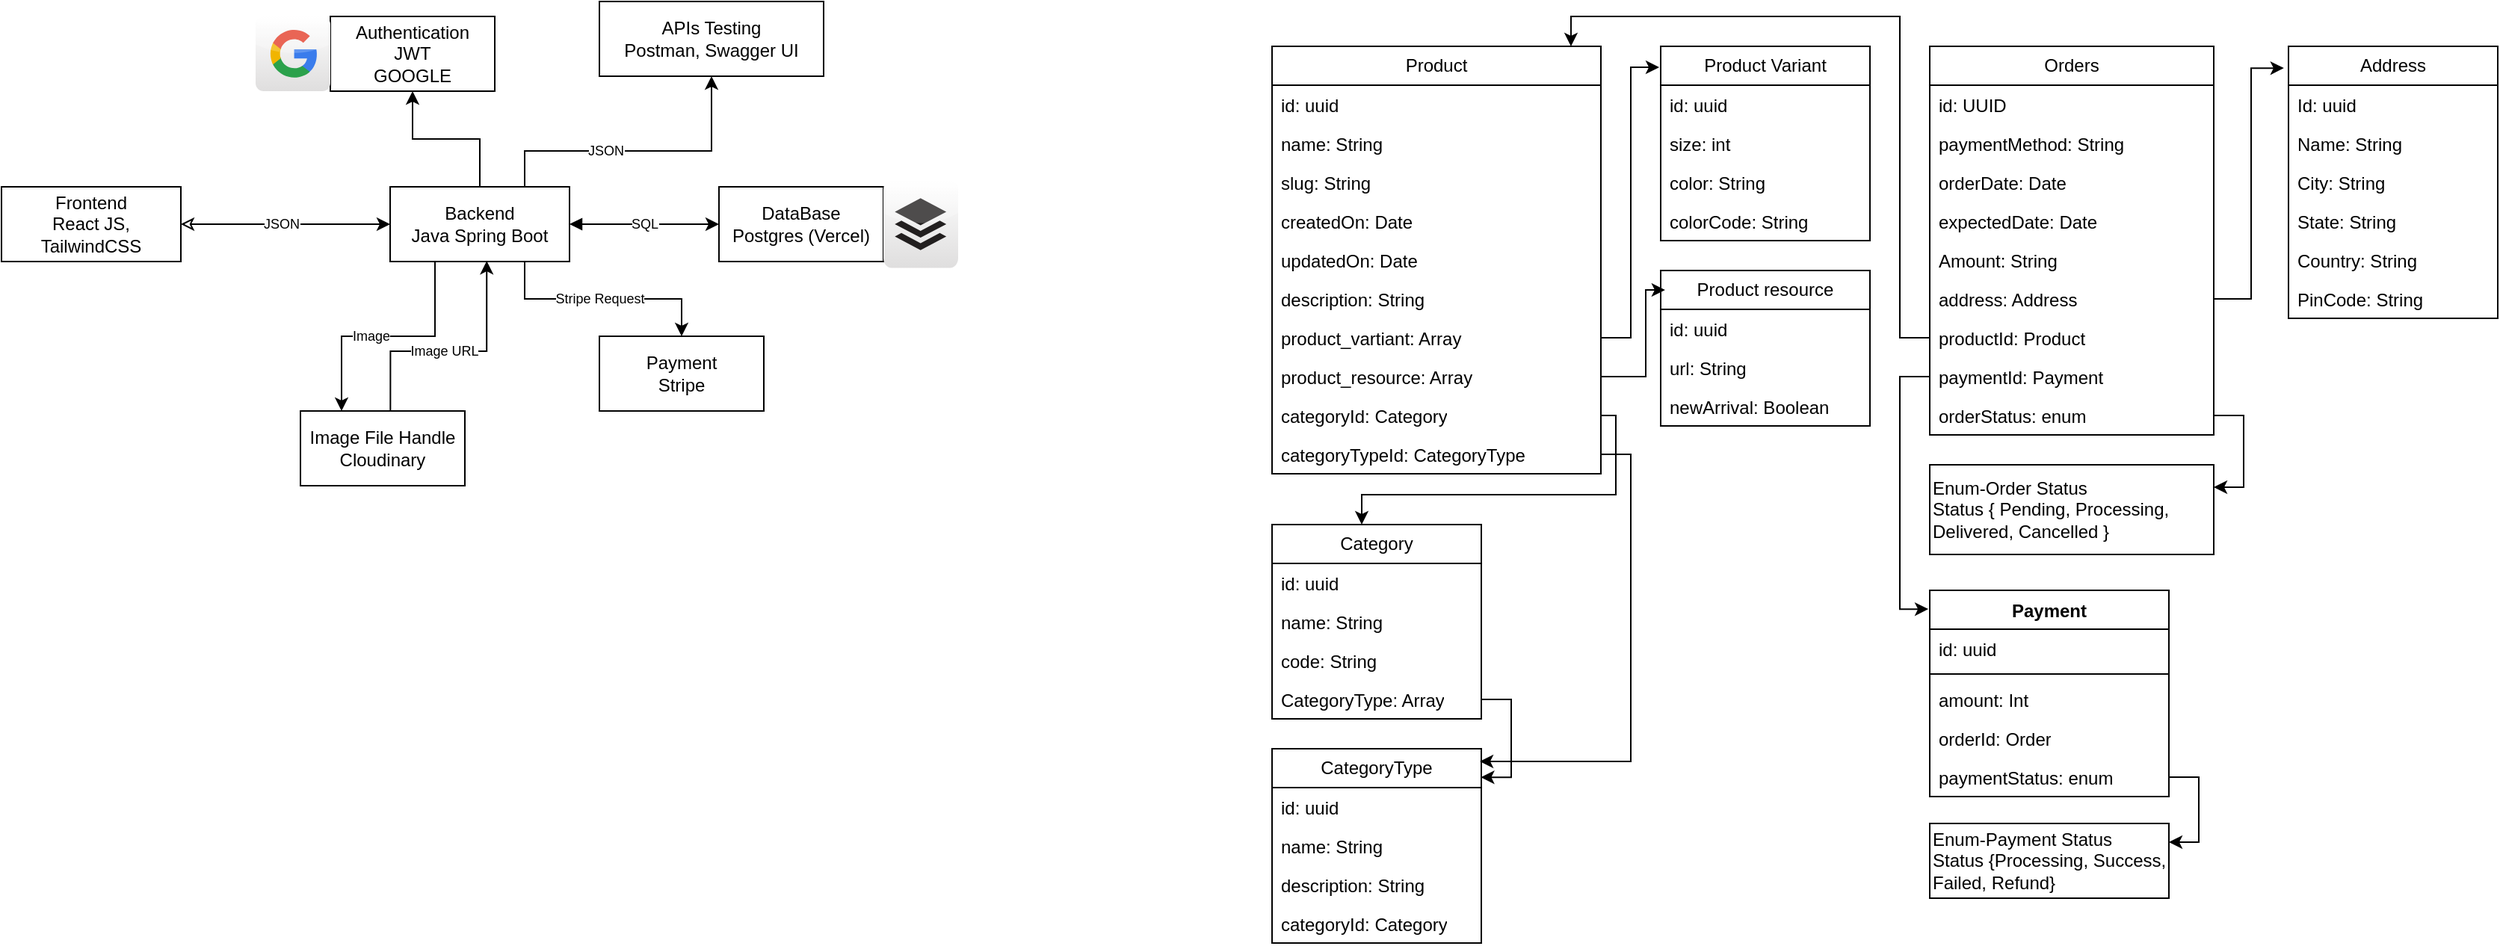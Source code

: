 <mxfile version="28.2.5">
  <diagram name="Page-1" id="CezI7-oRxNXfgZPD77D8">
    <mxGraphModel dx="2795" dy="635" grid="1" gridSize="10" guides="1" tooltips="1" connect="1" arrows="1" fold="1" page="1" pageScale="1" pageWidth="850" pageHeight="1100" background="#ffffff" math="0" shadow="0">
      <root>
        <mxCell id="0" />
        <mxCell id="1" parent="0" />
        <mxCell id="Wd_ysLeieM3UQZ-L9jFX-2" value="Orders" style="swimlane;fontStyle=0;childLayout=stackLayout;horizontal=1;startSize=26;fillColor=none;horizontalStack=0;resizeParent=1;resizeParentMax=0;resizeLast=0;collapsible=1;marginBottom=0;whiteSpace=wrap;html=1;" parent="1" vertex="1">
          <mxGeometry x="-400" y="40" width="190" height="260" as="geometry" />
        </mxCell>
        <mxCell id="Wd_ysLeieM3UQZ-L9jFX-3" value="id: UUID" style="text;strokeColor=none;fillColor=none;align=left;verticalAlign=top;spacingLeft=4;spacingRight=4;overflow=hidden;rotatable=0;points=[[0,0.5],[1,0.5]];portConstraint=eastwest;whiteSpace=wrap;html=1;" parent="Wd_ysLeieM3UQZ-L9jFX-2" vertex="1">
          <mxGeometry y="26" width="190" height="26" as="geometry" />
        </mxCell>
        <mxCell id="Wd_ysLeieM3UQZ-L9jFX-4" value="paymentMethod: String&lt;div&gt;&lt;br&gt;&lt;/div&gt;" style="text;strokeColor=none;fillColor=none;align=left;verticalAlign=top;spacingLeft=4;spacingRight=4;overflow=hidden;rotatable=0;points=[[0,0.5],[1,0.5]];portConstraint=eastwest;whiteSpace=wrap;html=1;" parent="Wd_ysLeieM3UQZ-L9jFX-2" vertex="1">
          <mxGeometry y="52" width="190" height="26" as="geometry" />
        </mxCell>
        <mxCell id="Wd_ysLeieM3UQZ-L9jFX-5" value="orderDate: Date" style="text;strokeColor=none;fillColor=none;align=left;verticalAlign=top;spacingLeft=4;spacingRight=4;overflow=hidden;rotatable=0;points=[[0,0.5],[1,0.5]];portConstraint=eastwest;whiteSpace=wrap;html=1;" parent="Wd_ysLeieM3UQZ-L9jFX-2" vertex="1">
          <mxGeometry y="78" width="190" height="26" as="geometry" />
        </mxCell>
        <mxCell id="Wd_ysLeieM3UQZ-L9jFX-10" value="expectedDate: Date" style="text;strokeColor=none;fillColor=none;align=left;verticalAlign=top;spacingLeft=4;spacingRight=4;overflow=hidden;rotatable=0;points=[[0,0.5],[1,0.5]];portConstraint=eastwest;whiteSpace=wrap;html=1;" parent="Wd_ysLeieM3UQZ-L9jFX-2" vertex="1">
          <mxGeometry y="104" width="190" height="26" as="geometry" />
        </mxCell>
        <mxCell id="Wd_ysLeieM3UQZ-L9jFX-11" value="Amount: String" style="text;strokeColor=none;fillColor=none;align=left;verticalAlign=top;spacingLeft=4;spacingRight=4;overflow=hidden;rotatable=0;points=[[0,0.5],[1,0.5]];portConstraint=eastwest;whiteSpace=wrap;html=1;" parent="Wd_ysLeieM3UQZ-L9jFX-2" vertex="1">
          <mxGeometry y="130" width="190" height="26" as="geometry" />
        </mxCell>
        <mxCell id="Wd_ysLeieM3UQZ-L9jFX-13" value="address: Address" style="text;strokeColor=none;fillColor=none;align=left;verticalAlign=top;spacingLeft=4;spacingRight=4;overflow=hidden;rotatable=0;points=[[0,0.5],[1,0.5]];portConstraint=eastwest;whiteSpace=wrap;html=1;" parent="Wd_ysLeieM3UQZ-L9jFX-2" vertex="1">
          <mxGeometry y="156" width="190" height="26" as="geometry" />
        </mxCell>
        <mxCell id="vIS2w4NYdQddxpPopDAP-3" value="productId: Product" style="text;strokeColor=none;fillColor=none;align=left;verticalAlign=top;spacingLeft=4;spacingRight=4;overflow=hidden;rotatable=0;points=[[0,0.5],[1,0.5]];portConstraint=eastwest;whiteSpace=wrap;html=1;" vertex="1" parent="Wd_ysLeieM3UQZ-L9jFX-2">
          <mxGeometry y="182" width="190" height="26" as="geometry" />
        </mxCell>
        <mxCell id="vIS2w4NYdQddxpPopDAP-5" value="paymentId: Payment" style="text;strokeColor=none;fillColor=none;align=left;verticalAlign=top;spacingLeft=4;spacingRight=4;overflow=hidden;rotatable=0;points=[[0,0.5],[1,0.5]];portConstraint=eastwest;whiteSpace=wrap;html=1;" vertex="1" parent="Wd_ysLeieM3UQZ-L9jFX-2">
          <mxGeometry y="208" width="190" height="26" as="geometry" />
        </mxCell>
        <mxCell id="Wd_ysLeieM3UQZ-L9jFX-12" value="orderStatus: enum" style="text;strokeColor=none;fillColor=none;align=left;verticalAlign=top;spacingLeft=4;spacingRight=4;overflow=hidden;rotatable=0;points=[[0,0.5],[1,0.5]];portConstraint=eastwest;whiteSpace=wrap;html=1;" parent="Wd_ysLeieM3UQZ-L9jFX-2" vertex="1">
          <mxGeometry y="234" width="190" height="26" as="geometry" />
        </mxCell>
        <mxCell id="Wd_ysLeieM3UQZ-L9jFX-7" value="Enum-Order Status&lt;div&gt;Status { Pending, Processing, Delivered, Cancelled }&lt;/div&gt;" style="html=1;whiteSpace=wrap;align=left;" parent="1" vertex="1">
          <mxGeometry x="-400" y="320" width="190" height="60" as="geometry" />
        </mxCell>
        <mxCell id="Wd_ysLeieM3UQZ-L9jFX-19" value="Address" style="swimlane;fontStyle=0;childLayout=stackLayout;horizontal=1;startSize=26;fillColor=none;horizontalStack=0;resizeParent=1;resizeParentMax=0;resizeLast=0;collapsible=1;marginBottom=0;whiteSpace=wrap;html=1;" parent="1" vertex="1">
          <mxGeometry x="-160" y="40" width="140" height="182" as="geometry" />
        </mxCell>
        <mxCell id="Wd_ysLeieM3UQZ-L9jFX-20" value="Id: uuid" style="text;strokeColor=none;fillColor=none;align=left;verticalAlign=top;spacingLeft=4;spacingRight=4;overflow=hidden;rotatable=0;points=[[0,0.5],[1,0.5]];portConstraint=eastwest;whiteSpace=wrap;html=1;" parent="Wd_ysLeieM3UQZ-L9jFX-19" vertex="1">
          <mxGeometry y="26" width="140" height="26" as="geometry" />
        </mxCell>
        <mxCell id="Wd_ysLeieM3UQZ-L9jFX-21" value="Name: String" style="text;strokeColor=none;fillColor=none;align=left;verticalAlign=top;spacingLeft=4;spacingRight=4;overflow=hidden;rotatable=0;points=[[0,0.5],[1,0.5]];portConstraint=eastwest;whiteSpace=wrap;html=1;" parent="Wd_ysLeieM3UQZ-L9jFX-19" vertex="1">
          <mxGeometry y="52" width="140" height="26" as="geometry" />
        </mxCell>
        <mxCell id="Wd_ysLeieM3UQZ-L9jFX-22" value="City: String" style="text;strokeColor=none;fillColor=none;align=left;verticalAlign=top;spacingLeft=4;spacingRight=4;overflow=hidden;rotatable=0;points=[[0,0.5],[1,0.5]];portConstraint=eastwest;whiteSpace=wrap;html=1;" parent="Wd_ysLeieM3UQZ-L9jFX-19" vertex="1">
          <mxGeometry y="78" width="140" height="26" as="geometry" />
        </mxCell>
        <mxCell id="Wd_ysLeieM3UQZ-L9jFX-23" value="State: String" style="text;strokeColor=none;fillColor=none;align=left;verticalAlign=top;spacingLeft=4;spacingRight=4;overflow=hidden;rotatable=0;points=[[0,0.5],[1,0.5]];portConstraint=eastwest;whiteSpace=wrap;html=1;" parent="Wd_ysLeieM3UQZ-L9jFX-19" vertex="1">
          <mxGeometry y="104" width="140" height="26" as="geometry" />
        </mxCell>
        <mxCell id="Wd_ysLeieM3UQZ-L9jFX-24" value="Country: String" style="text;strokeColor=none;fillColor=none;align=left;verticalAlign=top;spacingLeft=4;spacingRight=4;overflow=hidden;rotatable=0;points=[[0,0.5],[1,0.5]];portConstraint=eastwest;whiteSpace=wrap;html=1;" parent="Wd_ysLeieM3UQZ-L9jFX-19" vertex="1">
          <mxGeometry y="130" width="140" height="26" as="geometry" />
        </mxCell>
        <mxCell id="Wd_ysLeieM3UQZ-L9jFX-25" value="PinCode: String" style="text;strokeColor=none;fillColor=none;align=left;verticalAlign=top;spacingLeft=4;spacingRight=4;overflow=hidden;rotatable=0;points=[[0,0.5],[1,0.5]];portConstraint=eastwest;whiteSpace=wrap;html=1;" parent="Wd_ysLeieM3UQZ-L9jFX-19" vertex="1">
          <mxGeometry y="156" width="140" height="26" as="geometry" />
        </mxCell>
        <mxCell id="Wd_ysLeieM3UQZ-L9jFX-27" value="Product" style="swimlane;fontStyle=0;childLayout=stackLayout;horizontal=1;startSize=26;fillColor=none;horizontalStack=0;resizeParent=1;resizeParentMax=0;resizeLast=0;collapsible=1;marginBottom=0;whiteSpace=wrap;html=1;" parent="1" vertex="1">
          <mxGeometry x="-840" y="40" width="220" height="286" as="geometry" />
        </mxCell>
        <mxCell id="Wd_ysLeieM3UQZ-L9jFX-28" value="id: uuid" style="text;strokeColor=none;fillColor=none;align=left;verticalAlign=top;spacingLeft=4;spacingRight=4;overflow=hidden;rotatable=0;points=[[0,0.5],[1,0.5]];portConstraint=eastwest;whiteSpace=wrap;html=1;" parent="Wd_ysLeieM3UQZ-L9jFX-27" vertex="1">
          <mxGeometry y="26" width="220" height="26" as="geometry" />
        </mxCell>
        <mxCell id="Wd_ysLeieM3UQZ-L9jFX-29" value="name: String" style="text;strokeColor=none;fillColor=none;align=left;verticalAlign=top;spacingLeft=4;spacingRight=4;overflow=hidden;rotatable=0;points=[[0,0.5],[1,0.5]];portConstraint=eastwest;whiteSpace=wrap;html=1;" parent="Wd_ysLeieM3UQZ-L9jFX-27" vertex="1">
          <mxGeometry y="52" width="220" height="26" as="geometry" />
        </mxCell>
        <mxCell id="Wd_ysLeieM3UQZ-L9jFX-30" value="slug:&lt;span style=&quot;color: rgba(0, 0, 0, 0); font-family: monospace; font-size: 0px; text-wrap-mode: nowrap;&quot;&gt;%3CmxGraphModel%3E%3Croot%3E%3CmxCell%20id%3D%220%22%2F%3E%3CmxCell%20id%3D%221%22%20parent%3D%220%22%2F%3E%3CmxCell%20id%3D%222%22%20value%3D%22color%3A%20String%22%20style%3D%22text%3BstrokeColor%3Dnone%3BfillColor%3Dnone%3Balign%3Dleft%3BverticalAlign%3Dtop%3BspacingLeft%3D4%3BspacingRight%3D4%3Boverflow%3Dhidden%3Brotatable%3D0%3Bpoints%3D%5B%5B0%2C0.5%5D%2C%5B1%2C0.5%5D%5D%3BportConstraint%3Deastwest%3BwhiteSpace%3Dwrap%3Bhtml%3D1%3B%22%20vertex%3D%221%22%20parent%3D%221%22%3E%3CmxGeometry%20x%3D%22-680%22%20y%3D%22478%22%20width%3D%22140%22%20height%3D%2226%22%20as%3D%22geometry%22%2F%3E%3C%2FmxCell%3E%3C%2Froot%3E%3C%2FmxGraphModel%3E&lt;/span&gt;&amp;nbsp;String&lt;span style=&quot;color: rgba(0, 0, 0, 0); font-family: monospace; font-size: 0px; text-wrap-mode: nowrap;&quot;&gt;%3CmxGraphModel%3E%3Croot%3E%3CmxCell%20id%3D%220%22%2F%3E%3CmxCell%20id%3D%221%22%20parent%3D%220%22%2F%3E%3CmxCell%20id%3D%222%22%20value%3D%22color%3A%20String%22%20style%3D%22text%3BstrokeColor%3Dnone%3BfillColor%3Dnone%3Balign%3Dleft%3BverticalAlign%3Dtop%3BspacingLeft%3D4%3BspacingRight%3D4%3Boverflow%3Dhidden%3Brotatable%3D0%3Bpoints%3D%5B%5B0%2C0.5%5D%2C%5B1%2C0.5%5D%5D%3BportConstraint%3Deastwest%3BwhiteSpace%3Dwrap%3Bhtml%3D1%3B%22%20vertex%3D%221%22%20parent%3D%221%22%3E%3CmxGeometry%20x%3D%22-680%22%20y%3D%22478%22%20width%3D%22140%22%20height%3D%2226%22%20as%3D%22geometry%22%2F%3E%3C%2FmxCell%3E%3C%2Froot%3E%3C%2FmxGraphModel%3E&lt;/span&gt;" style="text;strokeColor=none;fillColor=none;align=left;verticalAlign=top;spacingLeft=4;spacingRight=4;overflow=hidden;rotatable=0;points=[[0,0.5],[1,0.5]];portConstraint=eastwest;whiteSpace=wrap;html=1;" parent="Wd_ysLeieM3UQZ-L9jFX-27" vertex="1">
          <mxGeometry y="78" width="220" height="26" as="geometry" />
        </mxCell>
        <mxCell id="Wd_ysLeieM3UQZ-L9jFX-40" value="createdOn: Date" style="text;strokeColor=none;fillColor=none;align=left;verticalAlign=top;spacingLeft=4;spacingRight=4;overflow=hidden;rotatable=0;points=[[0,0.5],[1,0.5]];portConstraint=eastwest;whiteSpace=wrap;html=1;" parent="Wd_ysLeieM3UQZ-L9jFX-27" vertex="1">
          <mxGeometry y="104" width="220" height="26" as="geometry" />
        </mxCell>
        <mxCell id="Wd_ysLeieM3UQZ-L9jFX-41" value="updatedOn: Date" style="text;strokeColor=none;fillColor=none;align=left;verticalAlign=top;spacingLeft=4;spacingRight=4;overflow=hidden;rotatable=0;points=[[0,0.5],[1,0.5]];portConstraint=eastwest;whiteSpace=wrap;html=1;" parent="Wd_ysLeieM3UQZ-L9jFX-27" vertex="1">
          <mxGeometry y="130" width="220" height="26" as="geometry" />
        </mxCell>
        <mxCell id="Wd_ysLeieM3UQZ-L9jFX-42" value="description: String" style="text;strokeColor=none;fillColor=none;align=left;verticalAlign=top;spacingLeft=4;spacingRight=4;overflow=hidden;rotatable=0;points=[[0,0.5],[1,0.5]];portConstraint=eastwest;whiteSpace=wrap;html=1;" parent="Wd_ysLeieM3UQZ-L9jFX-27" vertex="1">
          <mxGeometry y="156" width="220" height="26" as="geometry" />
        </mxCell>
        <mxCell id="Wd_ysLeieM3UQZ-L9jFX-43" value="product_vartiant: Array" style="text;strokeColor=none;fillColor=none;align=left;verticalAlign=top;spacingLeft=4;spacingRight=4;overflow=hidden;rotatable=0;points=[[0,0.5],[1,0.5]];portConstraint=eastwest;whiteSpace=wrap;html=1;" parent="Wd_ysLeieM3UQZ-L9jFX-27" vertex="1">
          <mxGeometry y="182" width="220" height="26" as="geometry" />
        </mxCell>
        <mxCell id="Wd_ysLeieM3UQZ-L9jFX-44" value="product_resource: Array" style="text;strokeColor=none;fillColor=none;align=left;verticalAlign=top;spacingLeft=4;spacingRight=4;overflow=hidden;rotatable=0;points=[[0,0.5],[1,0.5]];portConstraint=eastwest;whiteSpace=wrap;html=1;" parent="Wd_ysLeieM3UQZ-L9jFX-27" vertex="1">
          <mxGeometry y="208" width="220" height="26" as="geometry" />
        </mxCell>
        <mxCell id="Wd_ysLeieM3UQZ-L9jFX-47" value="categoryId: Category" style="text;strokeColor=none;fillColor=none;align=left;verticalAlign=top;spacingLeft=4;spacingRight=4;overflow=hidden;rotatable=0;points=[[0,0.5],[1,0.5]];portConstraint=eastwest;whiteSpace=wrap;html=1;" parent="Wd_ysLeieM3UQZ-L9jFX-27" vertex="1">
          <mxGeometry y="234" width="220" height="26" as="geometry" />
        </mxCell>
        <mxCell id="Wd_ysLeieM3UQZ-L9jFX-48" value="categoryTypeId: CategoryType" style="text;strokeColor=none;fillColor=none;align=left;verticalAlign=top;spacingLeft=4;spacingRight=4;overflow=hidden;rotatable=0;points=[[0,0.5],[1,0.5]];portConstraint=eastwest;whiteSpace=wrap;html=1;" parent="Wd_ysLeieM3UQZ-L9jFX-27" vertex="1">
          <mxGeometry y="260" width="220" height="26" as="geometry" />
        </mxCell>
        <mxCell id="Wd_ysLeieM3UQZ-L9jFX-31" value="Product Variant" style="swimlane;fontStyle=0;childLayout=stackLayout;horizontal=1;startSize=26;fillColor=none;horizontalStack=0;resizeParent=1;resizeParentMax=0;resizeLast=0;collapsible=1;marginBottom=0;whiteSpace=wrap;html=1;" parent="1" vertex="1">
          <mxGeometry x="-580" y="40" width="140" height="130" as="geometry" />
        </mxCell>
        <mxCell id="Wd_ysLeieM3UQZ-L9jFX-32" value="id: uuid" style="text;strokeColor=none;fillColor=none;align=left;verticalAlign=top;spacingLeft=4;spacingRight=4;overflow=hidden;rotatable=0;points=[[0,0.5],[1,0.5]];portConstraint=eastwest;whiteSpace=wrap;html=1;" parent="Wd_ysLeieM3UQZ-L9jFX-31" vertex="1">
          <mxGeometry y="26" width="140" height="26" as="geometry" />
        </mxCell>
        <mxCell id="Wd_ysLeieM3UQZ-L9jFX-33" value="size: int" style="text;strokeColor=none;fillColor=none;align=left;verticalAlign=top;spacingLeft=4;spacingRight=4;overflow=hidden;rotatable=0;points=[[0,0.5],[1,0.5]];portConstraint=eastwest;whiteSpace=wrap;html=1;" parent="Wd_ysLeieM3UQZ-L9jFX-31" vertex="1">
          <mxGeometry y="52" width="140" height="26" as="geometry" />
        </mxCell>
        <mxCell id="Wd_ysLeieM3UQZ-L9jFX-34" value="color: String" style="text;strokeColor=none;fillColor=none;align=left;verticalAlign=top;spacingLeft=4;spacingRight=4;overflow=hidden;rotatable=0;points=[[0,0.5],[1,0.5]];portConstraint=eastwest;whiteSpace=wrap;html=1;" parent="Wd_ysLeieM3UQZ-L9jFX-31" vertex="1">
          <mxGeometry y="78" width="140" height="26" as="geometry" />
        </mxCell>
        <mxCell id="Wd_ysLeieM3UQZ-L9jFX-39" value="colorCode: String" style="text;strokeColor=none;fillColor=none;align=left;verticalAlign=top;spacingLeft=4;spacingRight=4;overflow=hidden;rotatable=0;points=[[0,0.5],[1,0.5]];portConstraint=eastwest;whiteSpace=wrap;html=1;" parent="Wd_ysLeieM3UQZ-L9jFX-31" vertex="1">
          <mxGeometry y="104" width="140" height="26" as="geometry" />
        </mxCell>
        <mxCell id="Wd_ysLeieM3UQZ-L9jFX-35" value="Product resource" style="swimlane;fontStyle=0;childLayout=stackLayout;horizontal=1;startSize=26;fillColor=none;horizontalStack=0;resizeParent=1;resizeParentMax=0;resizeLast=0;collapsible=1;marginBottom=0;whiteSpace=wrap;html=1;" parent="1" vertex="1">
          <mxGeometry x="-580" y="190" width="140" height="104" as="geometry" />
        </mxCell>
        <mxCell id="Wd_ysLeieM3UQZ-L9jFX-36" value="id: uuid" style="text;strokeColor=none;fillColor=none;align=left;verticalAlign=top;spacingLeft=4;spacingRight=4;overflow=hidden;rotatable=0;points=[[0,0.5],[1,0.5]];portConstraint=eastwest;whiteSpace=wrap;html=1;" parent="Wd_ysLeieM3UQZ-L9jFX-35" vertex="1">
          <mxGeometry y="26" width="140" height="26" as="geometry" />
        </mxCell>
        <mxCell id="Wd_ysLeieM3UQZ-L9jFX-37" value="url: String" style="text;strokeColor=none;fillColor=none;align=left;verticalAlign=top;spacingLeft=4;spacingRight=4;overflow=hidden;rotatable=0;points=[[0,0.5],[1,0.5]];portConstraint=eastwest;whiteSpace=wrap;html=1;" parent="Wd_ysLeieM3UQZ-L9jFX-35" vertex="1">
          <mxGeometry y="52" width="140" height="26" as="geometry" />
        </mxCell>
        <mxCell id="Wd_ysLeieM3UQZ-L9jFX-38" value="newArrival: Boolean&lt;div&gt;&lt;br&gt;&lt;/div&gt;" style="text;strokeColor=none;fillColor=none;align=left;verticalAlign=top;spacingLeft=4;spacingRight=4;overflow=hidden;rotatable=0;points=[[0,0.5],[1,0.5]];portConstraint=eastwest;whiteSpace=wrap;html=1;" parent="Wd_ysLeieM3UQZ-L9jFX-35" vertex="1">
          <mxGeometry y="78" width="140" height="26" as="geometry" />
        </mxCell>
        <mxCell id="Wd_ysLeieM3UQZ-L9jFX-45" style="edgeStyle=orthogonalEdgeStyle;rounded=0;orthogonalLoop=1;jettySize=auto;html=1;exitX=1;exitY=0.5;exitDx=0;exitDy=0;entryX=-0.007;entryY=0.108;entryDx=0;entryDy=0;entryPerimeter=0;" parent="1" source="Wd_ysLeieM3UQZ-L9jFX-43" target="Wd_ysLeieM3UQZ-L9jFX-31" edge="1">
          <mxGeometry relative="1" as="geometry" />
        </mxCell>
        <mxCell id="Wd_ysLeieM3UQZ-L9jFX-46" style="edgeStyle=orthogonalEdgeStyle;rounded=0;orthogonalLoop=1;jettySize=auto;html=1;exitX=1;exitY=0.5;exitDx=0;exitDy=0;entryX=0.021;entryY=0.125;entryDx=0;entryDy=0;entryPerimeter=0;" parent="1" source="Wd_ysLeieM3UQZ-L9jFX-44" target="Wd_ysLeieM3UQZ-L9jFX-35" edge="1">
          <mxGeometry relative="1" as="geometry">
            <Array as="points">
              <mxPoint x="-590" y="261" />
              <mxPoint x="-590" y="203" />
            </Array>
          </mxGeometry>
        </mxCell>
        <mxCell id="Wd_ysLeieM3UQZ-L9jFX-49" value="Category" style="swimlane;fontStyle=0;childLayout=stackLayout;horizontal=1;startSize=26;fillColor=none;horizontalStack=0;resizeParent=1;resizeParentMax=0;resizeLast=0;collapsible=1;marginBottom=0;whiteSpace=wrap;html=1;" parent="1" vertex="1">
          <mxGeometry x="-840" y="360" width="140" height="130" as="geometry" />
        </mxCell>
        <mxCell id="Wd_ysLeieM3UQZ-L9jFX-50" value="id: uuid" style="text;strokeColor=none;fillColor=none;align=left;verticalAlign=top;spacingLeft=4;spacingRight=4;overflow=hidden;rotatable=0;points=[[0,0.5],[1,0.5]];portConstraint=eastwest;whiteSpace=wrap;html=1;" parent="Wd_ysLeieM3UQZ-L9jFX-49" vertex="1">
          <mxGeometry y="26" width="140" height="26" as="geometry" />
        </mxCell>
        <mxCell id="Wd_ysLeieM3UQZ-L9jFX-51" value="name: String" style="text;strokeColor=none;fillColor=none;align=left;verticalAlign=top;spacingLeft=4;spacingRight=4;overflow=hidden;rotatable=0;points=[[0,0.5],[1,0.5]];portConstraint=eastwest;whiteSpace=wrap;html=1;" parent="Wd_ysLeieM3UQZ-L9jFX-49" vertex="1">
          <mxGeometry y="52" width="140" height="26" as="geometry" />
        </mxCell>
        <mxCell id="Wd_ysLeieM3UQZ-L9jFX-52" value="code: String" style="text;strokeColor=none;fillColor=none;align=left;verticalAlign=top;spacingLeft=4;spacingRight=4;overflow=hidden;rotatable=0;points=[[0,0.5],[1,0.5]];portConstraint=eastwest;whiteSpace=wrap;html=1;" parent="Wd_ysLeieM3UQZ-L9jFX-49" vertex="1">
          <mxGeometry y="78" width="140" height="26" as="geometry" />
        </mxCell>
        <mxCell id="Wd_ysLeieM3UQZ-L9jFX-65" value="CategoryType: Array" style="text;strokeColor=none;fillColor=none;align=left;verticalAlign=top;spacingLeft=4;spacingRight=4;overflow=hidden;rotatable=0;points=[[0,0.5],[1,0.5]];portConstraint=eastwest;whiteSpace=wrap;html=1;" parent="Wd_ysLeieM3UQZ-L9jFX-49" vertex="1">
          <mxGeometry y="104" width="140" height="26" as="geometry" />
        </mxCell>
        <mxCell id="Wd_ysLeieM3UQZ-L9jFX-53" value="CategoryType" style="swimlane;fontStyle=0;childLayout=stackLayout;horizontal=1;startSize=26;fillColor=none;horizontalStack=0;resizeParent=1;resizeParentMax=0;resizeLast=0;collapsible=1;marginBottom=0;whiteSpace=wrap;html=1;" parent="1" vertex="1">
          <mxGeometry x="-840" y="510" width="140" height="130" as="geometry" />
        </mxCell>
        <mxCell id="Wd_ysLeieM3UQZ-L9jFX-54" value="id: uuid" style="text;strokeColor=none;fillColor=none;align=left;verticalAlign=top;spacingLeft=4;spacingRight=4;overflow=hidden;rotatable=0;points=[[0,0.5],[1,0.5]];portConstraint=eastwest;whiteSpace=wrap;html=1;" parent="Wd_ysLeieM3UQZ-L9jFX-53" vertex="1">
          <mxGeometry y="26" width="140" height="26" as="geometry" />
        </mxCell>
        <mxCell id="Wd_ysLeieM3UQZ-L9jFX-55" value="name: String" style="text;strokeColor=none;fillColor=none;align=left;verticalAlign=top;spacingLeft=4;spacingRight=4;overflow=hidden;rotatable=0;points=[[0,0.5],[1,0.5]];portConstraint=eastwest;whiteSpace=wrap;html=1;" parent="Wd_ysLeieM3UQZ-L9jFX-53" vertex="1">
          <mxGeometry y="52" width="140" height="26" as="geometry" />
        </mxCell>
        <mxCell id="Wd_ysLeieM3UQZ-L9jFX-56" value="description: String" style="text;strokeColor=none;fillColor=none;align=left;verticalAlign=top;spacingLeft=4;spacingRight=4;overflow=hidden;rotatable=0;points=[[0,0.5],[1,0.5]];portConstraint=eastwest;whiteSpace=wrap;html=1;" parent="Wd_ysLeieM3UQZ-L9jFX-53" vertex="1">
          <mxGeometry y="78" width="140" height="26" as="geometry" />
        </mxCell>
        <mxCell id="Wd_ysLeieM3UQZ-L9jFX-61" value="categoryId: Category" style="text;strokeColor=none;fillColor=none;align=left;verticalAlign=top;spacingLeft=4;spacingRight=4;overflow=hidden;rotatable=0;points=[[0,0.5],[1,0.5]];portConstraint=eastwest;whiteSpace=wrap;html=1;" parent="Wd_ysLeieM3UQZ-L9jFX-53" vertex="1">
          <mxGeometry y="104" width="140" height="26" as="geometry" />
        </mxCell>
        <mxCell id="Wd_ysLeieM3UQZ-L9jFX-63" style="edgeStyle=orthogonalEdgeStyle;rounded=0;orthogonalLoop=1;jettySize=auto;html=1;exitX=1;exitY=0.5;exitDx=0;exitDy=0;entryX=0.5;entryY=0;entryDx=0;entryDy=0;" parent="1" source="Wd_ysLeieM3UQZ-L9jFX-47" edge="1">
          <mxGeometry relative="1" as="geometry">
            <mxPoint x="-630" y="287" as="sourcePoint" />
            <mxPoint x="-780" y="360.0" as="targetPoint" />
            <Array as="points">
              <mxPoint x="-610" y="287" />
              <mxPoint x="-610" y="340" />
              <mxPoint x="-780" y="340" />
            </Array>
          </mxGeometry>
        </mxCell>
        <mxCell id="M_7PaKQL23kclCfZ_Kba-6" style="edgeStyle=orthogonalEdgeStyle;rounded=0;orthogonalLoop=1;jettySize=auto;html=1;exitX=1;exitY=0.5;exitDx=0;exitDy=0;entryX=0;entryY=0.5;entryDx=0;entryDy=0;startArrow=classic;startFill=0;" parent="1" source="M_7PaKQL23kclCfZ_Kba-1" target="M_7PaKQL23kclCfZ_Kba-2" edge="1">
          <mxGeometry relative="1" as="geometry" />
        </mxCell>
        <mxCell id="P51QKxOLYLTgCcPM35LA-8" value="JSON" style="edgeLabel;html=1;align=center;verticalAlign=middle;resizable=0;points=[];fontSize=9;" parent="M_7PaKQL23kclCfZ_Kba-6" vertex="1" connectable="0">
          <mxGeometry x="-0.045" y="1" relative="1" as="geometry">
            <mxPoint y="1" as="offset" />
          </mxGeometry>
        </mxCell>
        <mxCell id="M_7PaKQL23kclCfZ_Kba-1" value="Frontend&lt;br&gt;React JS, TailwindCSS" style="html=1;whiteSpace=wrap;" parent="1" vertex="1">
          <mxGeometry x="-1690" y="134" width="120" height="50" as="geometry" />
        </mxCell>
        <mxCell id="M_7PaKQL23kclCfZ_Kba-7" style="edgeStyle=orthogonalEdgeStyle;rounded=0;orthogonalLoop=1;jettySize=auto;html=1;exitX=1;exitY=0.5;exitDx=0;exitDy=0;entryX=0;entryY=0.5;entryDx=0;entryDy=0;startArrow=block;startFill=1;" parent="1" source="M_7PaKQL23kclCfZ_Kba-2" target="M_7PaKQL23kclCfZ_Kba-3" edge="1">
          <mxGeometry relative="1" as="geometry" />
        </mxCell>
        <mxCell id="P51QKxOLYLTgCcPM35LA-9" value="SQL" style="edgeLabel;html=1;align=center;verticalAlign=middle;resizable=0;points=[];fontSize=9;" parent="M_7PaKQL23kclCfZ_Kba-7" vertex="1" connectable="0">
          <mxGeometry x="-0.18" y="-2" relative="1" as="geometry">
            <mxPoint x="9" y="-2" as="offset" />
          </mxGeometry>
        </mxCell>
        <mxCell id="M_7PaKQL23kclCfZ_Kba-9" style="edgeStyle=orthogonalEdgeStyle;rounded=0;orthogonalLoop=1;jettySize=auto;html=1;exitX=0.75;exitY=1;exitDx=0;exitDy=0;entryX=0.5;entryY=0;entryDx=0;entryDy=0;" parent="1" source="M_7PaKQL23kclCfZ_Kba-2" target="M_7PaKQL23kclCfZ_Kba-5" edge="1">
          <mxGeometry relative="1" as="geometry" />
        </mxCell>
        <mxCell id="P51QKxOLYLTgCcPM35LA-10" value="Stripe Request" style="edgeLabel;html=1;align=center;verticalAlign=middle;resizable=0;points=[];fontSize=9;" parent="M_7PaKQL23kclCfZ_Kba-9" vertex="1" connectable="0">
          <mxGeometry x="-0.166" y="1" relative="1" as="geometry">
            <mxPoint x="10" y="1" as="offset" />
          </mxGeometry>
        </mxCell>
        <mxCell id="M_7PaKQL23kclCfZ_Kba-11" style="edgeStyle=orthogonalEdgeStyle;rounded=0;orthogonalLoop=1;jettySize=auto;html=1;exitX=0.5;exitY=0;exitDx=0;exitDy=0;entryX=0.5;entryY=1;entryDx=0;entryDy=0;" parent="1" source="M_7PaKQL23kclCfZ_Kba-2" target="M_7PaKQL23kclCfZ_Kba-10" edge="1">
          <mxGeometry relative="1" as="geometry" />
        </mxCell>
        <mxCell id="P51QKxOLYLTgCcPM35LA-2" style="edgeStyle=orthogonalEdgeStyle;rounded=0;orthogonalLoop=1;jettySize=auto;html=1;exitX=0.75;exitY=0;exitDx=0;exitDy=0;entryX=0.5;entryY=1;entryDx=0;entryDy=0;" parent="1" source="M_7PaKQL23kclCfZ_Kba-2" target="P51QKxOLYLTgCcPM35LA-1" edge="1">
          <mxGeometry relative="1" as="geometry">
            <Array as="points">
              <mxPoint x="-1340" y="110" />
              <mxPoint x="-1215" y="110" />
            </Array>
          </mxGeometry>
        </mxCell>
        <mxCell id="P51QKxOLYLTgCcPM35LA-11" value="JSON" style="edgeLabel;html=1;align=center;verticalAlign=middle;resizable=0;points=[];fontSize=9;" parent="P51QKxOLYLTgCcPM35LA-2" vertex="1" connectable="0">
          <mxGeometry x="-0.215" relative="1" as="geometry">
            <mxPoint as="offset" />
          </mxGeometry>
        </mxCell>
        <mxCell id="P51QKxOLYLTgCcPM35LA-4" style="edgeStyle=orthogonalEdgeStyle;rounded=0;orthogonalLoop=1;jettySize=auto;html=1;exitX=0.25;exitY=1;exitDx=0;exitDy=0;entryX=0.25;entryY=0;entryDx=0;entryDy=0;" parent="1" source="M_7PaKQL23kclCfZ_Kba-2" target="M_7PaKQL23kclCfZ_Kba-4" edge="1">
          <mxGeometry relative="1" as="geometry" />
        </mxCell>
        <mxCell id="P51QKxOLYLTgCcPM35LA-6" value="Image" style="edgeLabel;html=1;align=center;verticalAlign=middle;resizable=0;points=[];fontSize=9;" parent="P51QKxOLYLTgCcPM35LA-4" vertex="1" connectable="0">
          <mxGeometry x="0.031" y="-2" relative="1" as="geometry">
            <mxPoint x="-9" y="2" as="offset" />
          </mxGeometry>
        </mxCell>
        <mxCell id="M_7PaKQL23kclCfZ_Kba-2" value="Backend&lt;br&gt;Java Spring Boot" style="html=1;whiteSpace=wrap;" parent="1" vertex="1">
          <mxGeometry x="-1430" y="134" width="120" height="50" as="geometry" />
        </mxCell>
        <mxCell id="M_7PaKQL23kclCfZ_Kba-3" value="DataBase&lt;br&gt;Postgres (Vercel)" style="html=1;whiteSpace=wrap;" parent="1" vertex="1">
          <mxGeometry x="-1210" y="134" width="110" height="50" as="geometry" />
        </mxCell>
        <mxCell id="P51QKxOLYLTgCcPM35LA-5" style="edgeStyle=orthogonalEdgeStyle;rounded=0;orthogonalLoop=1;jettySize=auto;html=1;exitX=0.547;exitY=0;exitDx=0;exitDy=0;exitPerimeter=0;" parent="1" source="M_7PaKQL23kclCfZ_Kba-4" edge="1">
          <mxGeometry relative="1" as="geometry">
            <mxPoint x="-1429.99" y="284.0" as="sourcePoint" />
            <mxPoint x="-1365.38" y="183.6" as="targetPoint" />
            <Array as="points">
              <mxPoint x="-1430" y="244" />
              <mxPoint x="-1365" y="244" />
            </Array>
          </mxGeometry>
        </mxCell>
        <mxCell id="P51QKxOLYLTgCcPM35LA-7" value="Image URL" style="edgeLabel;html=1;align=center;verticalAlign=middle;resizable=0;points=[];fontSize=9;" parent="P51QKxOLYLTgCcPM35LA-5" vertex="1" connectable="0">
          <mxGeometry x="-0.053" y="-1" relative="1" as="geometry">
            <mxPoint x="-2" y="-1" as="offset" />
          </mxGeometry>
        </mxCell>
        <mxCell id="M_7PaKQL23kclCfZ_Kba-4" value="Image File Handle&lt;br&gt;Cloudinary" style="html=1;whiteSpace=wrap;" parent="1" vertex="1">
          <mxGeometry x="-1490" y="284" width="110" height="50" as="geometry" />
        </mxCell>
        <mxCell id="M_7PaKQL23kclCfZ_Kba-5" value="Payment&lt;br&gt;Stripe" style="html=1;whiteSpace=wrap;" parent="1" vertex="1">
          <mxGeometry x="-1290" y="234" width="110" height="50" as="geometry" />
        </mxCell>
        <mxCell id="M_7PaKQL23kclCfZ_Kba-10" value="Authentication&lt;br&gt;JWT&lt;br&gt;GOOGLE" style="html=1;whiteSpace=wrap;" parent="1" vertex="1">
          <mxGeometry x="-1470" y="20" width="110" height="50" as="geometry" />
        </mxCell>
        <mxCell id="P51QKxOLYLTgCcPM35LA-1" value="APIs Testing&lt;br&gt;Postman, Swagger UI" style="html=1;whiteSpace=wrap;" parent="1" vertex="1">
          <mxGeometry x="-1290" y="10" width="150" height="50" as="geometry" />
        </mxCell>
        <mxCell id="vIS2w4NYdQddxpPopDAP-1" value="" style="dashed=0;outlineConnect=0;html=1;align=center;labelPosition=center;verticalLabelPosition=bottom;verticalAlign=top;shape=mxgraph.webicons.google;gradientColor=#DFDEDE" vertex="1" parent="1">
          <mxGeometry x="-1520" y="20" width="50" height="50" as="geometry" />
        </mxCell>
        <mxCell id="vIS2w4NYdQddxpPopDAP-2" value="" style="dashed=0;outlineConnect=0;html=1;align=center;labelPosition=center;verticalLabelPosition=bottom;verticalAlign=top;shape=mxgraph.webicons.buffer;gradientColor=#DFDEDE" vertex="1" parent="1">
          <mxGeometry x="-1100" y="129.8" width="50" height="58.4" as="geometry" />
        </mxCell>
        <mxCell id="vIS2w4NYdQddxpPopDAP-6" value="Payment" style="swimlane;fontStyle=1;align=center;verticalAlign=top;childLayout=stackLayout;horizontal=1;startSize=26;horizontalStack=0;resizeParent=1;resizeParentMax=0;resizeLast=0;collapsible=1;marginBottom=0;whiteSpace=wrap;html=1;" vertex="1" parent="1">
          <mxGeometry x="-400" y="404" width="160" height="138" as="geometry" />
        </mxCell>
        <mxCell id="vIS2w4NYdQddxpPopDAP-7" value="id: uuid" style="text;strokeColor=none;fillColor=none;align=left;verticalAlign=top;spacingLeft=4;spacingRight=4;overflow=hidden;rotatable=0;points=[[0,0.5],[1,0.5]];portConstraint=eastwest;whiteSpace=wrap;html=1;" vertex="1" parent="vIS2w4NYdQddxpPopDAP-6">
          <mxGeometry y="26" width="160" height="26" as="geometry" />
        </mxCell>
        <mxCell id="vIS2w4NYdQddxpPopDAP-8" value="" style="line;strokeWidth=1;fillColor=none;align=left;verticalAlign=middle;spacingTop=-1;spacingLeft=3;spacingRight=3;rotatable=0;labelPosition=right;points=[];portConstraint=eastwest;strokeColor=inherit;" vertex="1" parent="vIS2w4NYdQddxpPopDAP-6">
          <mxGeometry y="52" width="160" height="8" as="geometry" />
        </mxCell>
        <mxCell id="vIS2w4NYdQddxpPopDAP-9" value="amount: Int" style="text;strokeColor=none;fillColor=none;align=left;verticalAlign=top;spacingLeft=4;spacingRight=4;overflow=hidden;rotatable=0;points=[[0,0.5],[1,0.5]];portConstraint=eastwest;whiteSpace=wrap;html=1;" vertex="1" parent="vIS2w4NYdQddxpPopDAP-6">
          <mxGeometry y="60" width="160" height="26" as="geometry" />
        </mxCell>
        <mxCell id="vIS2w4NYdQddxpPopDAP-10" value="orderId: Order" style="text;strokeColor=none;fillColor=none;align=left;verticalAlign=top;spacingLeft=4;spacingRight=4;overflow=hidden;rotatable=0;points=[[0,0.5],[1,0.5]];portConstraint=eastwest;whiteSpace=wrap;html=1;" vertex="1" parent="vIS2w4NYdQddxpPopDAP-6">
          <mxGeometry y="86" width="160" height="26" as="geometry" />
        </mxCell>
        <mxCell id="vIS2w4NYdQddxpPopDAP-11" value="paymentStatus: enum" style="text;strokeColor=none;fillColor=none;align=left;verticalAlign=top;spacingLeft=4;spacingRight=4;overflow=hidden;rotatable=0;points=[[0,0.5],[1,0.5]];portConstraint=eastwest;whiteSpace=wrap;html=1;" vertex="1" parent="vIS2w4NYdQddxpPopDAP-6">
          <mxGeometry y="112" width="160" height="26" as="geometry" />
        </mxCell>
        <mxCell id="vIS2w4NYdQddxpPopDAP-13" value="Enum-Payment Status&lt;br&gt;Status {Processing, Success, Failed, Refund}" style="html=1;whiteSpace=wrap;align=left;" vertex="1" parent="1">
          <mxGeometry x="-400" y="560" width="160" height="50" as="geometry" />
        </mxCell>
        <mxCell id="vIS2w4NYdQddxpPopDAP-14" style="edgeStyle=orthogonalEdgeStyle;rounded=0;orthogonalLoop=1;jettySize=auto;html=1;exitX=1;exitY=0.5;exitDx=0;exitDy=0;entryX=1;entryY=0.25;entryDx=0;entryDy=0;" edge="1" parent="1" source="vIS2w4NYdQddxpPopDAP-11" target="vIS2w4NYdQddxpPopDAP-13">
          <mxGeometry relative="1" as="geometry" />
        </mxCell>
        <mxCell id="vIS2w4NYdQddxpPopDAP-16" style="edgeStyle=orthogonalEdgeStyle;rounded=0;orthogonalLoop=1;jettySize=auto;html=1;exitX=1;exitY=0.5;exitDx=0;exitDy=0;entryX=-0.022;entryY=0.08;entryDx=0;entryDy=0;entryPerimeter=0;" edge="1" parent="1" source="Wd_ysLeieM3UQZ-L9jFX-13" target="Wd_ysLeieM3UQZ-L9jFX-19">
          <mxGeometry relative="1" as="geometry" />
        </mxCell>
        <mxCell id="vIS2w4NYdQddxpPopDAP-17" style="edgeStyle=orthogonalEdgeStyle;rounded=0;orthogonalLoop=1;jettySize=auto;html=1;exitX=1;exitY=0.5;exitDx=0;exitDy=0;entryX=1;entryY=0.25;entryDx=0;entryDy=0;" edge="1" parent="1" source="Wd_ysLeieM3UQZ-L9jFX-12" target="Wd_ysLeieM3UQZ-L9jFX-7">
          <mxGeometry relative="1" as="geometry" />
        </mxCell>
        <mxCell id="vIS2w4NYdQddxpPopDAP-18" style="edgeStyle=orthogonalEdgeStyle;rounded=0;orthogonalLoop=1;jettySize=auto;html=1;exitX=0;exitY=0.5;exitDx=0;exitDy=0;entryX=0.909;entryY=0;entryDx=0;entryDy=0;entryPerimeter=0;" edge="1" parent="1" source="vIS2w4NYdQddxpPopDAP-3" target="Wd_ysLeieM3UQZ-L9jFX-27">
          <mxGeometry relative="1" as="geometry">
            <Array as="points">
              <mxPoint x="-420" y="235" />
              <mxPoint x="-420" y="20" />
              <mxPoint x="-640" y="20" />
            </Array>
          </mxGeometry>
        </mxCell>
        <mxCell id="vIS2w4NYdQddxpPopDAP-19" style="edgeStyle=orthogonalEdgeStyle;rounded=0;orthogonalLoop=1;jettySize=auto;html=1;exitX=0;exitY=0.5;exitDx=0;exitDy=0;entryX=-0.006;entryY=0.091;entryDx=0;entryDy=0;entryPerimeter=0;" edge="1" parent="1" source="vIS2w4NYdQddxpPopDAP-5" target="vIS2w4NYdQddxpPopDAP-6">
          <mxGeometry relative="1" as="geometry" />
        </mxCell>
        <mxCell id="vIS2w4NYdQddxpPopDAP-20" style="edgeStyle=orthogonalEdgeStyle;rounded=0;orthogonalLoop=1;jettySize=auto;html=1;exitX=1;exitY=0.5;exitDx=0;exitDy=0;entryX=0.998;entryY=0.147;entryDx=0;entryDy=0;entryPerimeter=0;" edge="1" parent="1" source="Wd_ysLeieM3UQZ-L9jFX-65" target="Wd_ysLeieM3UQZ-L9jFX-53">
          <mxGeometry relative="1" as="geometry" />
        </mxCell>
        <mxCell id="vIS2w4NYdQddxpPopDAP-21" style="edgeStyle=orthogonalEdgeStyle;rounded=0;orthogonalLoop=1;jettySize=auto;html=1;exitX=1;exitY=0.5;exitDx=0;exitDy=0;entryX=0.993;entryY=0.065;entryDx=0;entryDy=0;entryPerimeter=0;" edge="1" parent="1" source="Wd_ysLeieM3UQZ-L9jFX-48" target="Wd_ysLeieM3UQZ-L9jFX-53">
          <mxGeometry relative="1" as="geometry" />
        </mxCell>
      </root>
    </mxGraphModel>
  </diagram>
</mxfile>
